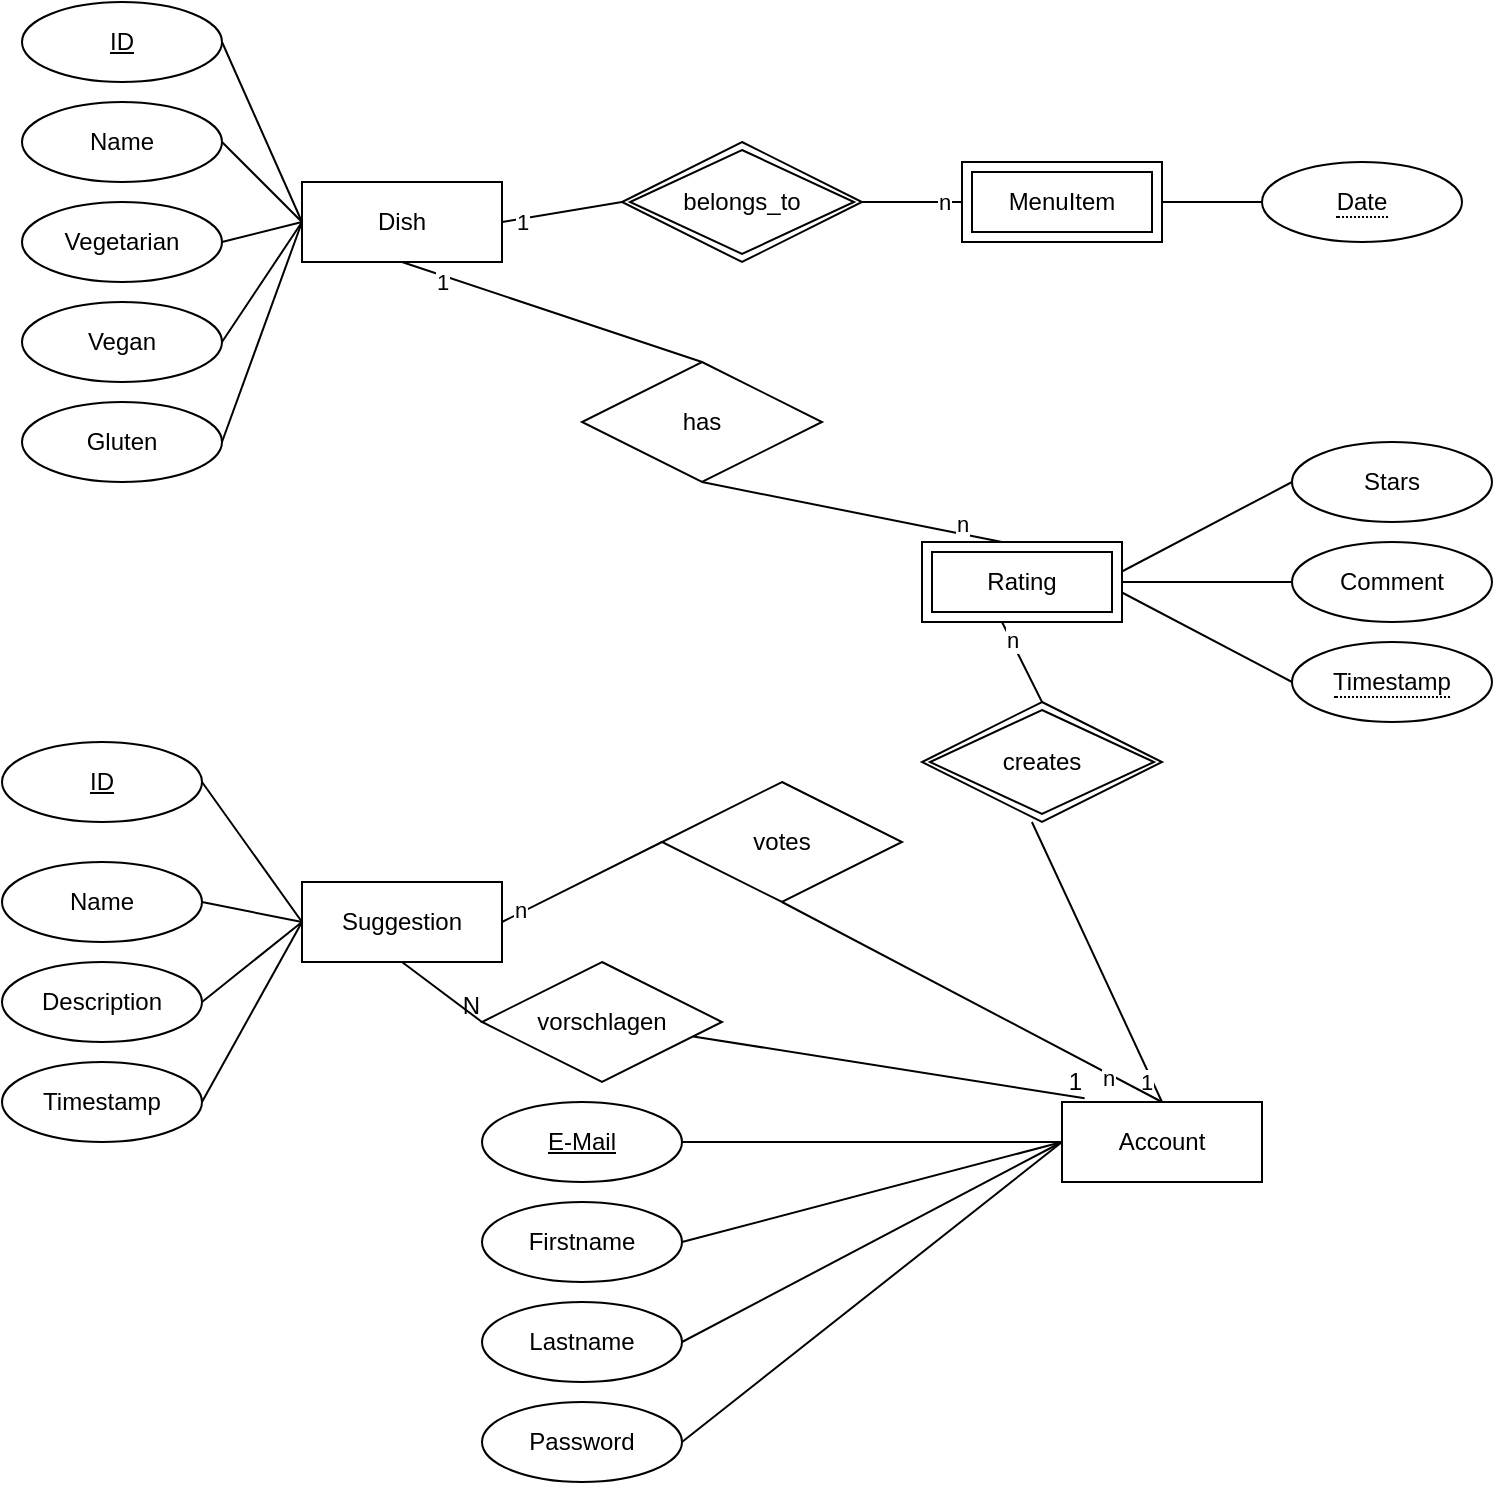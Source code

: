 <mxfile version="26.2.14">
  <diagram name="Page-1" id="HDscfOVriLkNcsivDDFp">
    <mxGraphModel dx="1124" dy="634" grid="1" gridSize="10" guides="1" tooltips="1" connect="1" arrows="1" fold="1" page="1" pageScale="1" pageWidth="850" pageHeight="1100" math="0" shadow="0">
      <root>
        <mxCell id="0" />
        <mxCell id="1" parent="0" />
        <mxCell id="2fZesRG1-jXSJ-_jZCT1-1" value="Dish" style="whiteSpace=wrap;html=1;align=center;" parent="1" vertex="1">
          <mxGeometry x="200" y="230" width="100" height="40" as="geometry" />
        </mxCell>
        <mxCell id="2fZesRG1-jXSJ-_jZCT1-3" value="&lt;div&gt;ID&lt;/div&gt;" style="ellipse;whiteSpace=wrap;html=1;align=center;fontStyle=4;" parent="1" vertex="1">
          <mxGeometry x="60" y="140" width="100" height="40" as="geometry" />
        </mxCell>
        <mxCell id="2fZesRG1-jXSJ-_jZCT1-4" value="Name" style="ellipse;whiteSpace=wrap;html=1;align=center;" parent="1" vertex="1">
          <mxGeometry x="60" y="190" width="100" height="40" as="geometry" />
        </mxCell>
        <mxCell id="2fZesRG1-jXSJ-_jZCT1-5" value="" style="endArrow=none;html=1;rounded=0;entryX=1;entryY=0.5;entryDx=0;entryDy=0;exitX=0;exitY=0.5;exitDx=0;exitDy=0;" parent="1" source="2fZesRG1-jXSJ-_jZCT1-1" target="2fZesRG1-jXSJ-_jZCT1-3" edge="1">
          <mxGeometry width="50" height="50" relative="1" as="geometry">
            <mxPoint x="400" y="390" as="sourcePoint" />
            <mxPoint x="450" y="340" as="targetPoint" />
          </mxGeometry>
        </mxCell>
        <mxCell id="2fZesRG1-jXSJ-_jZCT1-6" value="" style="endArrow=none;html=1;rounded=0;exitX=1;exitY=0.5;exitDx=0;exitDy=0;entryX=0;entryY=0.5;entryDx=0;entryDy=0;" parent="1" source="2fZesRG1-jXSJ-_jZCT1-4" target="2fZesRG1-jXSJ-_jZCT1-1" edge="1">
          <mxGeometry width="50" height="50" relative="1" as="geometry">
            <mxPoint x="90" y="310" as="sourcePoint" />
            <mxPoint x="200" y="180" as="targetPoint" />
          </mxGeometry>
        </mxCell>
        <mxCell id="2fZesRG1-jXSJ-_jZCT1-10" value="Vegetarian" style="ellipse;whiteSpace=wrap;html=1;align=center;" parent="1" vertex="1">
          <mxGeometry x="60" y="240" width="100" height="40" as="geometry" />
        </mxCell>
        <mxCell id="2fZesRG1-jXSJ-_jZCT1-11" value="Vegan" style="ellipse;whiteSpace=wrap;html=1;align=center;" parent="1" vertex="1">
          <mxGeometry x="60" y="290" width="100" height="40" as="geometry" />
        </mxCell>
        <mxCell id="2fZesRG1-jXSJ-_jZCT1-12" style="edgeStyle=orthogonalEdgeStyle;rounded=0;orthogonalLoop=1;jettySize=auto;html=1;exitX=0.5;exitY=1;exitDx=0;exitDy=0;" parent="1" source="2fZesRG1-jXSJ-_jZCT1-11" target="2fZesRG1-jXSJ-_jZCT1-11" edge="1">
          <mxGeometry relative="1" as="geometry" />
        </mxCell>
        <mxCell id="2fZesRG1-jXSJ-_jZCT1-13" value="Gluten" style="ellipse;whiteSpace=wrap;html=1;align=center;" parent="1" vertex="1">
          <mxGeometry x="60" y="340" width="100" height="40" as="geometry" />
        </mxCell>
        <mxCell id="2fZesRG1-jXSJ-_jZCT1-14" value="" style="endArrow=none;html=1;rounded=0;exitX=1;exitY=0.5;exitDx=0;exitDy=0;entryX=0;entryY=0.5;entryDx=0;entryDy=0;" parent="1" source="2fZesRG1-jXSJ-_jZCT1-10" target="2fZesRG1-jXSJ-_jZCT1-1" edge="1">
          <mxGeometry width="50" height="50" relative="1" as="geometry">
            <mxPoint x="170" y="220" as="sourcePoint" />
            <mxPoint x="210" y="190" as="targetPoint" />
          </mxGeometry>
        </mxCell>
        <mxCell id="2fZesRG1-jXSJ-_jZCT1-15" value="" style="endArrow=none;html=1;rounded=0;exitX=1;exitY=0.5;exitDx=0;exitDy=0;entryX=0;entryY=0.5;entryDx=0;entryDy=0;" parent="1" source="2fZesRG1-jXSJ-_jZCT1-11" target="2fZesRG1-jXSJ-_jZCT1-1" edge="1">
          <mxGeometry width="50" height="50" relative="1" as="geometry">
            <mxPoint x="180" y="230" as="sourcePoint" />
            <mxPoint x="200" y="180" as="targetPoint" />
          </mxGeometry>
        </mxCell>
        <mxCell id="2fZesRG1-jXSJ-_jZCT1-16" value="" style="endArrow=none;html=1;rounded=0;exitX=1;exitY=0.5;exitDx=0;exitDy=0;entryX=0;entryY=0.5;entryDx=0;entryDy=0;" parent="1" source="2fZesRG1-jXSJ-_jZCT1-13" target="2fZesRG1-jXSJ-_jZCT1-1" edge="1">
          <mxGeometry width="50" height="50" relative="1" as="geometry">
            <mxPoint x="190" y="240" as="sourcePoint" />
            <mxPoint x="230" y="210" as="targetPoint" />
          </mxGeometry>
        </mxCell>
        <mxCell id="2fZesRG1-jXSJ-_jZCT1-20" value="" style="endArrow=none;html=1;rounded=0;entryX=1;entryY=0.5;entryDx=0;entryDy=0;exitX=0;exitY=0.5;exitDx=0;exitDy=0;" parent="1" source="2fZesRG1-jXSJ-_jZCT1-64" target="2fZesRG1-jXSJ-_jZCT1-1" edge="1">
          <mxGeometry width="50" height="50" relative="1" as="geometry">
            <mxPoint x="360" y="240.0" as="sourcePoint" />
            <mxPoint x="330" y="430" as="targetPoint" />
          </mxGeometry>
        </mxCell>
        <mxCell id="2fZesRG1-jXSJ-_jZCT1-69" value="1" style="edgeLabel;html=1;align=center;verticalAlign=middle;resizable=0;points=[];" parent="2fZesRG1-jXSJ-_jZCT1-20" vertex="1" connectable="0">
          <mxGeometry x="0.252" relative="1" as="geometry">
            <mxPoint x="-13" y="4" as="offset" />
          </mxGeometry>
        </mxCell>
        <mxCell id="2fZesRG1-jXSJ-_jZCT1-21" value="" style="endArrow=none;html=1;rounded=0;entryX=1;entryY=0.5;entryDx=0;entryDy=0;exitX=0;exitY=0.5;exitDx=0;exitDy=0;" parent="1" target="2fZesRG1-jXSJ-_jZCT1-64" edge="1">
          <mxGeometry width="50" height="50" relative="1" as="geometry">
            <mxPoint x="530" y="240" as="sourcePoint" />
            <mxPoint x="480" y="240.0" as="targetPoint" />
          </mxGeometry>
        </mxCell>
        <mxCell id="2fZesRG1-jXSJ-_jZCT1-75" value="n" style="edgeLabel;html=1;align=center;verticalAlign=middle;resizable=0;points=[];" parent="2fZesRG1-jXSJ-_jZCT1-21" vertex="1" connectable="0">
          <mxGeometry x="0.017" relative="1" as="geometry">
            <mxPoint x="16" as="offset" />
          </mxGeometry>
        </mxCell>
        <mxCell id="2fZesRG1-jXSJ-_jZCT1-22" value="" style="endArrow=none;html=1;rounded=0;entryX=0;entryY=0.5;entryDx=0;entryDy=0;exitX=1;exitY=0.5;exitDx=0;exitDy=0;" parent="1" target="2fZesRG1-jXSJ-_jZCT1-57" edge="1">
          <mxGeometry width="50" height="50" relative="1" as="geometry">
            <mxPoint x="630" y="240" as="sourcePoint" />
            <mxPoint x="680" y="240.0" as="targetPoint" />
          </mxGeometry>
        </mxCell>
        <mxCell id="2fZesRG1-jXSJ-_jZCT1-24" value="Account" style="whiteSpace=wrap;html=1;align=center;" parent="1" vertex="1">
          <mxGeometry x="580" y="690" width="100" height="40" as="geometry" />
        </mxCell>
        <mxCell id="2fZesRG1-jXSJ-_jZCT1-25" value="has" style="shape=rhombus;perimeter=rhombusPerimeter;whiteSpace=wrap;html=1;align=center;" parent="1" vertex="1">
          <mxGeometry x="340" y="320" width="120" height="60" as="geometry" />
        </mxCell>
        <mxCell id="2fZesRG1-jXSJ-_jZCT1-26" value="" style="endArrow=none;html=1;rounded=0;entryX=0.5;entryY=1;entryDx=0;entryDy=0;exitX=0.5;exitY=0;exitDx=0;exitDy=0;" parent="1" target="2fZesRG1-jXSJ-_jZCT1-25" edge="1">
          <mxGeometry width="50" height="50" relative="1" as="geometry">
            <mxPoint x="550" y="410" as="sourcePoint" />
            <mxPoint x="430" y="330" as="targetPoint" />
          </mxGeometry>
        </mxCell>
        <mxCell id="2fZesRG1-jXSJ-_jZCT1-70" value="n" style="edgeLabel;html=1;align=center;verticalAlign=middle;resizable=0;points=[];" parent="2fZesRG1-jXSJ-_jZCT1-26" vertex="1" connectable="0">
          <mxGeometry x="-0.768" y="-1" relative="1" as="geometry">
            <mxPoint x="-3" y="-5" as="offset" />
          </mxGeometry>
        </mxCell>
        <mxCell id="2fZesRG1-jXSJ-_jZCT1-27" value="" style="endArrow=none;html=1;rounded=0;entryX=0.5;entryY=1;entryDx=0;entryDy=0;exitX=0.5;exitY=0;exitDx=0;exitDy=0;" parent="1" source="2fZesRG1-jXSJ-_jZCT1-25" target="2fZesRG1-jXSJ-_jZCT1-1" edge="1">
          <mxGeometry width="50" height="50" relative="1" as="geometry">
            <mxPoint x="320" y="370" as="sourcePoint" />
            <mxPoint x="370" y="320" as="targetPoint" />
          </mxGeometry>
        </mxCell>
        <mxCell id="2fZesRG1-jXSJ-_jZCT1-67" value="1" style="edgeLabel;html=1;align=center;verticalAlign=middle;resizable=0;points=[];" parent="2fZesRG1-jXSJ-_jZCT1-27" vertex="1" connectable="0">
          <mxGeometry x="0.32" relative="1" as="geometry">
            <mxPoint x="-31" y="-7" as="offset" />
          </mxGeometry>
        </mxCell>
        <mxCell id="2fZesRG1-jXSJ-_jZCT1-31" value="" style="endArrow=none;html=1;rounded=0;entryX=0.5;entryY=1;entryDx=0;entryDy=0;exitX=0.5;exitY=0;exitDx=0;exitDy=0;" parent="1" edge="1">
          <mxGeometry width="50" height="50" relative="1" as="geometry">
            <mxPoint x="570" y="490" as="sourcePoint" />
            <mxPoint x="550" y="450" as="targetPoint" />
          </mxGeometry>
        </mxCell>
        <mxCell id="2fZesRG1-jXSJ-_jZCT1-72" value="n" style="edgeLabel;html=1;align=center;verticalAlign=middle;resizable=0;points=[];" parent="2fZesRG1-jXSJ-_jZCT1-31" vertex="1" connectable="0">
          <mxGeometry x="0.537" relative="1" as="geometry">
            <mxPoint as="offset" />
          </mxGeometry>
        </mxCell>
        <mxCell id="2fZesRG1-jXSJ-_jZCT1-32" value="" style="endArrow=none;html=1;rounded=0;entryX=0.458;entryY=1;entryDx=0;entryDy=0;entryPerimeter=0;exitX=0.5;exitY=0;exitDx=0;exitDy=0;" parent="1" source="2fZesRG1-jXSJ-_jZCT1-24" edge="1">
          <mxGeometry width="50" height="50" relative="1" as="geometry">
            <mxPoint x="170" y="500" as="sourcePoint" />
            <mxPoint x="564.96" y="550" as="targetPoint" />
          </mxGeometry>
        </mxCell>
        <mxCell id="2fZesRG1-jXSJ-_jZCT1-71" value="1" style="edgeLabel;html=1;align=center;verticalAlign=middle;resizable=0;points=[];" parent="2fZesRG1-jXSJ-_jZCT1-32" vertex="1" connectable="0">
          <mxGeometry x="-0.829" y="3" relative="1" as="geometry">
            <mxPoint as="offset" />
          </mxGeometry>
        </mxCell>
        <mxCell id="2fZesRG1-jXSJ-_jZCT1-33" value="E-Mail" style="ellipse;whiteSpace=wrap;html=1;align=center;fontStyle=4;" parent="1" vertex="1">
          <mxGeometry x="290" y="690" width="100" height="40" as="geometry" />
        </mxCell>
        <mxCell id="2fZesRG1-jXSJ-_jZCT1-34" value="Firstname" style="ellipse;whiteSpace=wrap;html=1;align=center;" parent="1" vertex="1">
          <mxGeometry x="290" y="740" width="100" height="40" as="geometry" />
        </mxCell>
        <mxCell id="2fZesRG1-jXSJ-_jZCT1-35" value="Stars" style="ellipse;whiteSpace=wrap;html=1;align=center;" parent="1" vertex="1">
          <mxGeometry x="695" y="360" width="100" height="40" as="geometry" />
        </mxCell>
        <mxCell id="2fZesRG1-jXSJ-_jZCT1-36" value="" style="endArrow=none;html=1;rounded=0;entryX=0;entryY=0.5;entryDx=0;entryDy=0;exitX=1;exitY=0.5;exitDx=0;exitDy=0;" parent="1" target="2fZesRG1-jXSJ-_jZCT1-35" edge="1">
          <mxGeometry width="50" height="50" relative="1" as="geometry">
            <mxPoint x="600" y="430" as="sourcePoint" />
            <mxPoint x="735" y="300" as="targetPoint" />
          </mxGeometry>
        </mxCell>
        <mxCell id="2fZesRG1-jXSJ-_jZCT1-37" value="" style="endArrow=none;html=1;rounded=0;exitX=1;exitY=0.5;exitDx=0;exitDy=0;entryX=0;entryY=0.5;entryDx=0;entryDy=0;" parent="1" source="2fZesRG1-jXSJ-_jZCT1-33" target="2fZesRG1-jXSJ-_jZCT1-24" edge="1">
          <mxGeometry width="50" height="50" relative="1" as="geometry">
            <mxPoint x="430" y="650" as="sourcePoint" />
            <mxPoint x="480" y="600" as="targetPoint" />
          </mxGeometry>
        </mxCell>
        <mxCell id="2fZesRG1-jXSJ-_jZCT1-38" value="" style="endArrow=none;html=1;rounded=0;entryX=0;entryY=0.5;entryDx=0;entryDy=0;exitX=1;exitY=0.5;exitDx=0;exitDy=0;" parent="1" source="2fZesRG1-jXSJ-_jZCT1-34" target="2fZesRG1-jXSJ-_jZCT1-24" edge="1">
          <mxGeometry width="50" height="50" relative="1" as="geometry">
            <mxPoint x="330" y="860" as="sourcePoint" />
            <mxPoint x="380" y="810" as="targetPoint" />
          </mxGeometry>
        </mxCell>
        <mxCell id="2fZesRG1-jXSJ-_jZCT1-39" value="Comment" style="ellipse;whiteSpace=wrap;html=1;align=center;" parent="1" vertex="1">
          <mxGeometry x="695" y="410" width="100" height="40" as="geometry" />
        </mxCell>
        <mxCell id="2fZesRG1-jXSJ-_jZCT1-41" value="" style="endArrow=none;html=1;rounded=0;entryX=0;entryY=0.5;entryDx=0;entryDy=0;exitX=1;exitY=0.5;exitDx=0;exitDy=0;" parent="1" target="2fZesRG1-jXSJ-_jZCT1-39" edge="1">
          <mxGeometry width="50" height="50" relative="1" as="geometry">
            <mxPoint x="600" y="430" as="sourcePoint" />
            <mxPoint x="415" y="420" as="targetPoint" />
          </mxGeometry>
        </mxCell>
        <mxCell id="2fZesRG1-jXSJ-_jZCT1-42" value="" style="endArrow=none;html=1;rounded=0;entryX=0;entryY=0.5;entryDx=0;entryDy=0;exitX=1;exitY=0.5;exitDx=0;exitDy=0;" parent="1" edge="1">
          <mxGeometry width="50" height="50" relative="1" as="geometry">
            <mxPoint x="600" y="430" as="sourcePoint" />
            <mxPoint x="695.0" y="480" as="targetPoint" />
          </mxGeometry>
        </mxCell>
        <mxCell id="2fZesRG1-jXSJ-_jZCT1-43" value="Suggestion" style="whiteSpace=wrap;html=1;align=center;" parent="1" vertex="1">
          <mxGeometry x="200" y="580" width="100" height="40" as="geometry" />
        </mxCell>
        <mxCell id="2fZesRG1-jXSJ-_jZCT1-44" value="votes" style="shape=rhombus;perimeter=rhombusPerimeter;whiteSpace=wrap;html=1;align=center;" parent="1" vertex="1">
          <mxGeometry x="380" y="530" width="120" height="60" as="geometry" />
        </mxCell>
        <mxCell id="2fZesRG1-jXSJ-_jZCT1-45" value="" style="endArrow=none;html=1;rounded=0;entryX=0;entryY=0.5;entryDx=0;entryDy=0;exitX=1;exitY=0.5;exitDx=0;exitDy=0;" parent="1" source="2fZesRG1-jXSJ-_jZCT1-43" target="2fZesRG1-jXSJ-_jZCT1-44" edge="1">
          <mxGeometry width="50" height="50" relative="1" as="geometry">
            <mxPoint x="340" y="520" as="sourcePoint" />
            <mxPoint x="390" y="470" as="targetPoint" />
          </mxGeometry>
        </mxCell>
        <mxCell id="2fZesRG1-jXSJ-_jZCT1-74" value="n" style="edgeLabel;html=1;align=center;verticalAlign=middle;resizable=0;points=[];" parent="2fZesRG1-jXSJ-_jZCT1-45" vertex="1" connectable="0">
          <mxGeometry x="-0.751" y="2" relative="1" as="geometry">
            <mxPoint as="offset" />
          </mxGeometry>
        </mxCell>
        <mxCell id="2fZesRG1-jXSJ-_jZCT1-46" value="" style="endArrow=none;html=1;rounded=0;entryX=0.5;entryY=0;entryDx=0;entryDy=0;exitX=0.5;exitY=1;exitDx=0;exitDy=0;" parent="1" source="2fZesRG1-jXSJ-_jZCT1-44" target="2fZesRG1-jXSJ-_jZCT1-24" edge="1">
          <mxGeometry width="50" height="50" relative="1" as="geometry">
            <mxPoint x="420" y="640" as="sourcePoint" />
            <mxPoint x="510" y="640" as="targetPoint" />
          </mxGeometry>
        </mxCell>
        <mxCell id="2fZesRG1-jXSJ-_jZCT1-73" value="n" style="edgeLabel;html=1;align=center;verticalAlign=middle;resizable=0;points=[];" parent="2fZesRG1-jXSJ-_jZCT1-46" vertex="1" connectable="0">
          <mxGeometry x="0.727" y="-2" relative="1" as="geometry">
            <mxPoint as="offset" />
          </mxGeometry>
        </mxCell>
        <mxCell id="2fZesRG1-jXSJ-_jZCT1-49" value="Name" style="ellipse;whiteSpace=wrap;html=1;align=center;" parent="1" vertex="1">
          <mxGeometry x="50" y="570" width="100" height="40" as="geometry" />
        </mxCell>
        <mxCell id="2fZesRG1-jXSJ-_jZCT1-50" value="" style="endArrow=none;html=1;rounded=0;entryX=0;entryY=0.5;entryDx=0;entryDy=0;exitX=1;exitY=0.5;exitDx=0;exitDy=0;" parent="1" source="2fZesRG1-jXSJ-_jZCT1-49" target="2fZesRG1-jXSJ-_jZCT1-43" edge="1">
          <mxGeometry width="50" height="50" relative="1" as="geometry">
            <mxPoint x="170" y="480" as="sourcePoint" />
            <mxPoint x="250" y="510" as="targetPoint" />
          </mxGeometry>
        </mxCell>
        <mxCell id="2fZesRG1-jXSJ-_jZCT1-51" value="Lastname" style="ellipse;whiteSpace=wrap;html=1;align=center;" parent="1" vertex="1">
          <mxGeometry x="290" y="790" width="100" height="40" as="geometry" />
        </mxCell>
        <mxCell id="2fZesRG1-jXSJ-_jZCT1-52" value="Password" style="ellipse;whiteSpace=wrap;html=1;align=center;" parent="1" vertex="1">
          <mxGeometry x="290" y="840" width="100" height="40" as="geometry" />
        </mxCell>
        <mxCell id="2fZesRG1-jXSJ-_jZCT1-53" value="" style="endArrow=none;html=1;rounded=0;entryX=0;entryY=0.5;entryDx=0;entryDy=0;exitX=1;exitY=0.5;exitDx=0;exitDy=0;" parent="1" source="2fZesRG1-jXSJ-_jZCT1-51" target="2fZesRG1-jXSJ-_jZCT1-24" edge="1">
          <mxGeometry width="50" height="50" relative="1" as="geometry">
            <mxPoint x="490" y="900" as="sourcePoint" />
            <mxPoint x="540" y="850" as="targetPoint" />
          </mxGeometry>
        </mxCell>
        <mxCell id="2fZesRG1-jXSJ-_jZCT1-54" value="" style="endArrow=none;html=1;rounded=0;entryX=0;entryY=0.5;entryDx=0;entryDy=0;exitX=1;exitY=0.5;exitDx=0;exitDy=0;" parent="1" source="2fZesRG1-jXSJ-_jZCT1-52" target="2fZesRG1-jXSJ-_jZCT1-24" edge="1">
          <mxGeometry width="50" height="50" relative="1" as="geometry">
            <mxPoint x="440" y="850" as="sourcePoint" />
            <mxPoint x="490" y="800" as="targetPoint" />
          </mxGeometry>
        </mxCell>
        <mxCell id="2fZesRG1-jXSJ-_jZCT1-57" value="&lt;span style=&quot;border-bottom: 1px dotted;&quot;&gt;Date&lt;/span&gt;" style="ellipse;whiteSpace=wrap;html=1;align=center;" parent="1" vertex="1">
          <mxGeometry x="680" y="220" width="100" height="40" as="geometry" />
        </mxCell>
        <mxCell id="2fZesRG1-jXSJ-_jZCT1-60" value="&lt;div&gt;&lt;u&gt;ID&lt;/u&gt;&lt;/div&gt;" style="ellipse;whiteSpace=wrap;html=1;align=center;fontStyle=4;" parent="1" vertex="1">
          <mxGeometry x="50" y="510" width="100" height="40" as="geometry" />
        </mxCell>
        <mxCell id="2fZesRG1-jXSJ-_jZCT1-61" value="" style="endArrow=none;html=1;rounded=0;exitX=1;exitY=0.5;exitDx=0;exitDy=0;entryX=0;entryY=0.5;entryDx=0;entryDy=0;" parent="1" source="2fZesRG1-jXSJ-_jZCT1-60" target="2fZesRG1-jXSJ-_jZCT1-43" edge="1">
          <mxGeometry width="50" height="50" relative="1" as="geometry">
            <mxPoint x="180" y="470" as="sourcePoint" />
            <mxPoint x="240" y="500" as="targetPoint" />
          </mxGeometry>
        </mxCell>
        <mxCell id="2fZesRG1-jXSJ-_jZCT1-62" value="Description" style="ellipse;whiteSpace=wrap;html=1;align=center;" parent="1" vertex="1">
          <mxGeometry x="50" y="620" width="100" height="40" as="geometry" />
        </mxCell>
        <mxCell id="2fZesRG1-jXSJ-_jZCT1-63" value="" style="endArrow=none;html=1;rounded=0;entryX=0;entryY=0.5;entryDx=0;entryDy=0;exitX=1;exitY=0.5;exitDx=0;exitDy=0;" parent="1" source="2fZesRG1-jXSJ-_jZCT1-62" target="2fZesRG1-jXSJ-_jZCT1-43" edge="1">
          <mxGeometry width="50" height="50" relative="1" as="geometry">
            <mxPoint x="160" y="600" as="sourcePoint" />
            <mxPoint x="240" y="520" as="targetPoint" />
          </mxGeometry>
        </mxCell>
        <mxCell id="2fZesRG1-jXSJ-_jZCT1-64" value="belongs_to" style="shape=rhombus;double=1;perimeter=rhombusPerimeter;whiteSpace=wrap;html=1;align=center;" parent="1" vertex="1">
          <mxGeometry x="360" y="210" width="120" height="60" as="geometry" />
        </mxCell>
        <mxCell id="2fZesRG1-jXSJ-_jZCT1-65" value="Timestamp" style="ellipse;whiteSpace=wrap;html=1;align=center;" parent="1" vertex="1">
          <mxGeometry x="50" y="670" width="100" height="40" as="geometry" />
        </mxCell>
        <mxCell id="2fZesRG1-jXSJ-_jZCT1-66" value="" style="endArrow=none;html=1;rounded=0;entryX=0;entryY=0.5;entryDx=0;entryDy=0;exitX=1;exitY=0.5;exitDx=0;exitDy=0;" parent="1" source="2fZesRG1-jXSJ-_jZCT1-65" target="2fZesRG1-jXSJ-_jZCT1-43" edge="1">
          <mxGeometry width="50" height="50" relative="1" as="geometry">
            <mxPoint x="190" y="730" as="sourcePoint" />
            <mxPoint x="240" y="680" as="targetPoint" />
          </mxGeometry>
        </mxCell>
        <mxCell id="dTWvw9C2t7BgtR6J9Tj2-2" value="MenuItem" style="shape=ext;margin=3;double=1;whiteSpace=wrap;html=1;align=center;" vertex="1" parent="1">
          <mxGeometry x="530" y="220" width="100" height="40" as="geometry" />
        </mxCell>
        <mxCell id="dTWvw9C2t7BgtR6J9Tj2-3" value="creates" style="shape=rhombus;double=1;perimeter=rhombusPerimeter;whiteSpace=wrap;html=1;align=center;" vertex="1" parent="1">
          <mxGeometry x="510" y="490" width="120" height="60" as="geometry" />
        </mxCell>
        <mxCell id="dTWvw9C2t7BgtR6J9Tj2-4" value="Rating" style="shape=ext;margin=3;double=1;whiteSpace=wrap;html=1;align=center;" vertex="1" parent="1">
          <mxGeometry x="510" y="410" width="100" height="40" as="geometry" />
        </mxCell>
        <mxCell id="dTWvw9C2t7BgtR6J9Tj2-5" value="&lt;span style=&quot;border-bottom: 1px dotted;&quot;&gt;Timestamp&lt;br&gt;&lt;/span&gt;" style="ellipse;whiteSpace=wrap;html=1;align=center;" vertex="1" parent="1">
          <mxGeometry x="695" y="460" width="100" height="40" as="geometry" />
        </mxCell>
        <mxCell id="dTWvw9C2t7BgtR6J9Tj2-6" value="vorschlagen" style="shape=rhombus;perimeter=rhombusPerimeter;whiteSpace=wrap;html=1;align=center;" vertex="1" parent="1">
          <mxGeometry x="290" y="620" width="120" height="60" as="geometry" />
        </mxCell>
        <mxCell id="dTWvw9C2t7BgtR6J9Tj2-7" value="" style="endArrow=none;html=1;rounded=0;entryX=0.113;entryY=-0.046;entryDx=0;entryDy=0;entryPerimeter=0;" edge="1" parent="1" source="dTWvw9C2t7BgtR6J9Tj2-6" target="2fZesRG1-jXSJ-_jZCT1-24">
          <mxGeometry relative="1" as="geometry">
            <mxPoint x="310" y="640" as="sourcePoint" />
            <mxPoint x="470" y="640" as="targetPoint" />
          </mxGeometry>
        </mxCell>
        <mxCell id="dTWvw9C2t7BgtR6J9Tj2-8" value="1" style="resizable=0;html=1;whiteSpace=wrap;align=right;verticalAlign=bottom;" connectable="0" vertex="1" parent="dTWvw9C2t7BgtR6J9Tj2-7">
          <mxGeometry x="1" relative="1" as="geometry" />
        </mxCell>
        <mxCell id="dTWvw9C2t7BgtR6J9Tj2-9" value="" style="endArrow=none;html=1;rounded=0;exitX=0.5;exitY=1;exitDx=0;exitDy=0;entryX=0;entryY=0.5;entryDx=0;entryDy=0;" edge="1" parent="1" source="2fZesRG1-jXSJ-_jZCT1-43" target="dTWvw9C2t7BgtR6J9Tj2-6">
          <mxGeometry relative="1" as="geometry">
            <mxPoint x="310" y="640" as="sourcePoint" />
            <mxPoint x="470" y="640" as="targetPoint" />
          </mxGeometry>
        </mxCell>
        <mxCell id="dTWvw9C2t7BgtR6J9Tj2-10" value="N" style="resizable=0;html=1;whiteSpace=wrap;align=right;verticalAlign=bottom;" connectable="0" vertex="1" parent="dTWvw9C2t7BgtR6J9Tj2-9">
          <mxGeometry x="1" relative="1" as="geometry" />
        </mxCell>
      </root>
    </mxGraphModel>
  </diagram>
</mxfile>
